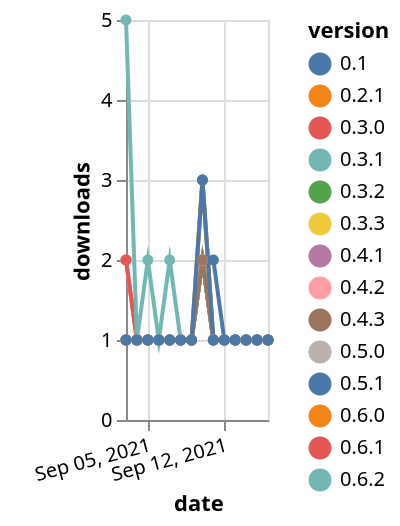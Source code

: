 {"$schema": "https://vega.github.io/schema/vega-lite/v5.json", "description": "A simple bar chart with embedded data.", "data": {"values": [{"date": "2021-09-03", "total": 222, "delta": 1, "version": "0.1"}, {"date": "2021-09-04", "total": 223, "delta": 1, "version": "0.1"}, {"date": "2021-09-05", "total": 224, "delta": 1, "version": "0.1"}, {"date": "2021-09-06", "total": 225, "delta": 1, "version": "0.1"}, {"date": "2021-09-07", "total": 226, "delta": 1, "version": "0.1"}, {"date": "2021-09-08", "total": 227, "delta": 1, "version": "0.1"}, {"date": "2021-09-09", "total": 228, "delta": 1, "version": "0.1"}, {"date": "2021-09-10", "total": 230, "delta": 2, "version": "0.1"}, {"date": "2021-09-11", "total": 232, "delta": 2, "version": "0.1"}, {"date": "2021-09-12", "total": 233, "delta": 1, "version": "0.1"}, {"date": "2021-09-13", "total": 234, "delta": 1, "version": "0.1"}, {"date": "2021-09-14", "total": 235, "delta": 1, "version": "0.1"}, {"date": "2021-09-15", "total": 236, "delta": 1, "version": "0.1"}, {"date": "2021-09-16", "total": 237, "delta": 1, "version": "0.1"}, {"date": "2021-09-03", "total": 210, "delta": 2, "version": "0.2.1"}, {"date": "2021-09-04", "total": 211, "delta": 1, "version": "0.2.1"}, {"date": "2021-09-05", "total": 212, "delta": 1, "version": "0.2.1"}, {"date": "2021-09-06", "total": 213, "delta": 1, "version": "0.2.1"}, {"date": "2021-09-07", "total": 214, "delta": 1, "version": "0.2.1"}, {"date": "2021-09-08", "total": 215, "delta": 1, "version": "0.2.1"}, {"date": "2021-09-09", "total": 216, "delta": 1, "version": "0.2.1"}, {"date": "2021-09-10", "total": 218, "delta": 2, "version": "0.2.1"}, {"date": "2021-09-11", "total": 219, "delta": 1, "version": "0.2.1"}, {"date": "2021-09-12", "total": 220, "delta": 1, "version": "0.2.1"}, {"date": "2021-09-13", "total": 221, "delta": 1, "version": "0.2.1"}, {"date": "2021-09-14", "total": 222, "delta": 1, "version": "0.2.1"}, {"date": "2021-09-15", "total": 223, "delta": 1, "version": "0.2.1"}, {"date": "2021-09-16", "total": 224, "delta": 1, "version": "0.2.1"}, {"date": "2021-09-03", "total": 145, "delta": 2, "version": "0.4.2"}, {"date": "2021-09-04", "total": 146, "delta": 1, "version": "0.4.2"}, {"date": "2021-09-05", "total": 147, "delta": 1, "version": "0.4.2"}, {"date": "2021-09-06", "total": 148, "delta": 1, "version": "0.4.2"}, {"date": "2021-09-07", "total": 149, "delta": 1, "version": "0.4.2"}, {"date": "2021-09-08", "total": 150, "delta": 1, "version": "0.4.2"}, {"date": "2021-09-09", "total": 151, "delta": 1, "version": "0.4.2"}, {"date": "2021-09-10", "total": 153, "delta": 2, "version": "0.4.2"}, {"date": "2021-09-11", "total": 154, "delta": 1, "version": "0.4.2"}, {"date": "2021-09-12", "total": 155, "delta": 1, "version": "0.4.2"}, {"date": "2021-09-13", "total": 156, "delta": 1, "version": "0.4.2"}, {"date": "2021-09-14", "total": 157, "delta": 1, "version": "0.4.2"}, {"date": "2021-09-15", "total": 158, "delta": 1, "version": "0.4.2"}, {"date": "2021-09-16", "total": 159, "delta": 1, "version": "0.4.2"}, {"date": "2021-09-03", "total": 154, "delta": 1, "version": "0.3.3"}, {"date": "2021-09-04", "total": 155, "delta": 1, "version": "0.3.3"}, {"date": "2021-09-05", "total": 156, "delta": 1, "version": "0.3.3"}, {"date": "2021-09-06", "total": 157, "delta": 1, "version": "0.3.3"}, {"date": "2021-09-07", "total": 158, "delta": 1, "version": "0.3.3"}, {"date": "2021-09-08", "total": 159, "delta": 1, "version": "0.3.3"}, {"date": "2021-09-09", "total": 160, "delta": 1, "version": "0.3.3"}, {"date": "2021-09-10", "total": 162, "delta": 2, "version": "0.3.3"}, {"date": "2021-09-11", "total": 163, "delta": 1, "version": "0.3.3"}, {"date": "2021-09-12", "total": 164, "delta": 1, "version": "0.3.3"}, {"date": "2021-09-13", "total": 165, "delta": 1, "version": "0.3.3"}, {"date": "2021-09-14", "total": 166, "delta": 1, "version": "0.3.3"}, {"date": "2021-09-15", "total": 167, "delta": 1, "version": "0.3.3"}, {"date": "2021-09-16", "total": 168, "delta": 1, "version": "0.3.3"}, {"date": "2021-09-03", "total": 106, "delta": 2, "version": "0.6.1"}, {"date": "2021-09-04", "total": 107, "delta": 1, "version": "0.6.1"}, {"date": "2021-09-05", "total": 108, "delta": 1, "version": "0.6.1"}, {"date": "2021-09-06", "total": 109, "delta": 1, "version": "0.6.1"}, {"date": "2021-09-07", "total": 110, "delta": 1, "version": "0.6.1"}, {"date": "2021-09-08", "total": 111, "delta": 1, "version": "0.6.1"}, {"date": "2021-09-09", "total": 112, "delta": 1, "version": "0.6.1"}, {"date": "2021-09-10", "total": 114, "delta": 2, "version": "0.6.1"}, {"date": "2021-09-11", "total": 115, "delta": 1, "version": "0.6.1"}, {"date": "2021-09-12", "total": 116, "delta": 1, "version": "0.6.1"}, {"date": "2021-09-13", "total": 117, "delta": 1, "version": "0.6.1"}, {"date": "2021-09-14", "total": 118, "delta": 1, "version": "0.6.1"}, {"date": "2021-09-15", "total": 119, "delta": 1, "version": "0.6.1"}, {"date": "2021-09-16", "total": 120, "delta": 1, "version": "0.6.1"}, {"date": "2021-09-03", "total": 164, "delta": 1, "version": "0.3.2"}, {"date": "2021-09-04", "total": 165, "delta": 1, "version": "0.3.2"}, {"date": "2021-09-05", "total": 166, "delta": 1, "version": "0.3.2"}, {"date": "2021-09-06", "total": 167, "delta": 1, "version": "0.3.2"}, {"date": "2021-09-07", "total": 168, "delta": 1, "version": "0.3.2"}, {"date": "2021-09-08", "total": 169, "delta": 1, "version": "0.3.2"}, {"date": "2021-09-09", "total": 170, "delta": 1, "version": "0.3.2"}, {"date": "2021-09-10", "total": 172, "delta": 2, "version": "0.3.2"}, {"date": "2021-09-11", "total": 173, "delta": 1, "version": "0.3.2"}, {"date": "2021-09-12", "total": 174, "delta": 1, "version": "0.3.2"}, {"date": "2021-09-13", "total": 175, "delta": 1, "version": "0.3.2"}, {"date": "2021-09-14", "total": 176, "delta": 1, "version": "0.3.2"}, {"date": "2021-09-15", "total": 177, "delta": 1, "version": "0.3.2"}, {"date": "2021-09-16", "total": 178, "delta": 1, "version": "0.3.2"}, {"date": "2021-09-03", "total": 165, "delta": 1, "version": "0.3.0"}, {"date": "2021-09-04", "total": 166, "delta": 1, "version": "0.3.0"}, {"date": "2021-09-05", "total": 167, "delta": 1, "version": "0.3.0"}, {"date": "2021-09-06", "total": 168, "delta": 1, "version": "0.3.0"}, {"date": "2021-09-07", "total": 169, "delta": 1, "version": "0.3.0"}, {"date": "2021-09-08", "total": 170, "delta": 1, "version": "0.3.0"}, {"date": "2021-09-09", "total": 171, "delta": 1, "version": "0.3.0"}, {"date": "2021-09-10", "total": 173, "delta": 2, "version": "0.3.0"}, {"date": "2021-09-11", "total": 174, "delta": 1, "version": "0.3.0"}, {"date": "2021-09-12", "total": 175, "delta": 1, "version": "0.3.0"}, {"date": "2021-09-13", "total": 176, "delta": 1, "version": "0.3.0"}, {"date": "2021-09-14", "total": 177, "delta": 1, "version": "0.3.0"}, {"date": "2021-09-15", "total": 178, "delta": 1, "version": "0.3.0"}, {"date": "2021-09-16", "total": 179, "delta": 1, "version": "0.3.0"}, {"date": "2021-09-03", "total": 43, "delta": 5, "version": "0.6.2"}, {"date": "2021-09-04", "total": 44, "delta": 1, "version": "0.6.2"}, {"date": "2021-09-05", "total": 46, "delta": 2, "version": "0.6.2"}, {"date": "2021-09-06", "total": 47, "delta": 1, "version": "0.6.2"}, {"date": "2021-09-07", "total": 49, "delta": 2, "version": "0.6.2"}, {"date": "2021-09-08", "total": 50, "delta": 1, "version": "0.6.2"}, {"date": "2021-09-09", "total": 51, "delta": 1, "version": "0.6.2"}, {"date": "2021-09-10", "total": 54, "delta": 3, "version": "0.6.2"}, {"date": "2021-09-11", "total": 55, "delta": 1, "version": "0.6.2"}, {"date": "2021-09-12", "total": 56, "delta": 1, "version": "0.6.2"}, {"date": "2021-09-13", "total": 57, "delta": 1, "version": "0.6.2"}, {"date": "2021-09-14", "total": 58, "delta": 1, "version": "0.6.2"}, {"date": "2021-09-15", "total": 59, "delta": 1, "version": "0.6.2"}, {"date": "2021-09-16", "total": 60, "delta": 1, "version": "0.6.2"}, {"date": "2021-09-03", "total": 162, "delta": 1, "version": "0.4.1"}, {"date": "2021-09-04", "total": 163, "delta": 1, "version": "0.4.1"}, {"date": "2021-09-05", "total": 164, "delta": 1, "version": "0.4.1"}, {"date": "2021-09-06", "total": 165, "delta": 1, "version": "0.4.1"}, {"date": "2021-09-07", "total": 166, "delta": 1, "version": "0.4.1"}, {"date": "2021-09-08", "total": 167, "delta": 1, "version": "0.4.1"}, {"date": "2021-09-09", "total": 168, "delta": 1, "version": "0.4.1"}, {"date": "2021-09-10", "total": 170, "delta": 2, "version": "0.4.1"}, {"date": "2021-09-11", "total": 171, "delta": 1, "version": "0.4.1"}, {"date": "2021-09-12", "total": 172, "delta": 1, "version": "0.4.1"}, {"date": "2021-09-13", "total": 173, "delta": 1, "version": "0.4.1"}, {"date": "2021-09-14", "total": 174, "delta": 1, "version": "0.4.1"}, {"date": "2021-09-15", "total": 175, "delta": 1, "version": "0.4.1"}, {"date": "2021-09-16", "total": 176, "delta": 1, "version": "0.4.1"}, {"date": "2021-09-03", "total": 160, "delta": 1, "version": "0.6.0"}, {"date": "2021-09-04", "total": 161, "delta": 1, "version": "0.6.0"}, {"date": "2021-09-05", "total": 162, "delta": 1, "version": "0.6.0"}, {"date": "2021-09-06", "total": 163, "delta": 1, "version": "0.6.0"}, {"date": "2021-09-07", "total": 164, "delta": 1, "version": "0.6.0"}, {"date": "2021-09-08", "total": 165, "delta": 1, "version": "0.6.0"}, {"date": "2021-09-09", "total": 166, "delta": 1, "version": "0.6.0"}, {"date": "2021-09-10", "total": 169, "delta": 3, "version": "0.6.0"}, {"date": "2021-09-11", "total": 170, "delta": 1, "version": "0.6.0"}, {"date": "2021-09-12", "total": 171, "delta": 1, "version": "0.6.0"}, {"date": "2021-09-13", "total": 172, "delta": 1, "version": "0.6.0"}, {"date": "2021-09-14", "total": 173, "delta": 1, "version": "0.6.0"}, {"date": "2021-09-15", "total": 174, "delta": 1, "version": "0.6.0"}, {"date": "2021-09-16", "total": 175, "delta": 1, "version": "0.6.0"}, {"date": "2021-09-03", "total": 137, "delta": 1, "version": "0.5.0"}, {"date": "2021-09-04", "total": 138, "delta": 1, "version": "0.5.0"}, {"date": "2021-09-05", "total": 139, "delta": 1, "version": "0.5.0"}, {"date": "2021-09-06", "total": 140, "delta": 1, "version": "0.5.0"}, {"date": "2021-09-07", "total": 141, "delta": 1, "version": "0.5.0"}, {"date": "2021-09-08", "total": 142, "delta": 1, "version": "0.5.0"}, {"date": "2021-09-09", "total": 143, "delta": 1, "version": "0.5.0"}, {"date": "2021-09-10", "total": 145, "delta": 2, "version": "0.5.0"}, {"date": "2021-09-11", "total": 146, "delta": 1, "version": "0.5.0"}, {"date": "2021-09-12", "total": 147, "delta": 1, "version": "0.5.0"}, {"date": "2021-09-13", "total": 148, "delta": 1, "version": "0.5.0"}, {"date": "2021-09-14", "total": 149, "delta": 1, "version": "0.5.0"}, {"date": "2021-09-15", "total": 150, "delta": 1, "version": "0.5.0"}, {"date": "2021-09-16", "total": 151, "delta": 1, "version": "0.5.0"}, {"date": "2021-09-03", "total": 167, "delta": 1, "version": "0.3.1"}, {"date": "2021-09-04", "total": 168, "delta": 1, "version": "0.3.1"}, {"date": "2021-09-05", "total": 169, "delta": 1, "version": "0.3.1"}, {"date": "2021-09-06", "total": 170, "delta": 1, "version": "0.3.1"}, {"date": "2021-09-07", "total": 171, "delta": 1, "version": "0.3.1"}, {"date": "2021-09-08", "total": 172, "delta": 1, "version": "0.3.1"}, {"date": "2021-09-09", "total": 173, "delta": 1, "version": "0.3.1"}, {"date": "2021-09-10", "total": 175, "delta": 2, "version": "0.3.1"}, {"date": "2021-09-11", "total": 176, "delta": 1, "version": "0.3.1"}, {"date": "2021-09-12", "total": 177, "delta": 1, "version": "0.3.1"}, {"date": "2021-09-13", "total": 178, "delta": 1, "version": "0.3.1"}, {"date": "2021-09-14", "total": 179, "delta": 1, "version": "0.3.1"}, {"date": "2021-09-15", "total": 180, "delta": 1, "version": "0.3.1"}, {"date": "2021-09-16", "total": 181, "delta": 1, "version": "0.3.1"}, {"date": "2021-09-03", "total": 142, "delta": 1, "version": "0.4.3"}, {"date": "2021-09-04", "total": 143, "delta": 1, "version": "0.4.3"}, {"date": "2021-09-05", "total": 144, "delta": 1, "version": "0.4.3"}, {"date": "2021-09-06", "total": 145, "delta": 1, "version": "0.4.3"}, {"date": "2021-09-07", "total": 146, "delta": 1, "version": "0.4.3"}, {"date": "2021-09-08", "total": 147, "delta": 1, "version": "0.4.3"}, {"date": "2021-09-09", "total": 148, "delta": 1, "version": "0.4.3"}, {"date": "2021-09-10", "total": 150, "delta": 2, "version": "0.4.3"}, {"date": "2021-09-11", "total": 151, "delta": 1, "version": "0.4.3"}, {"date": "2021-09-12", "total": 152, "delta": 1, "version": "0.4.3"}, {"date": "2021-09-13", "total": 153, "delta": 1, "version": "0.4.3"}, {"date": "2021-09-14", "total": 154, "delta": 1, "version": "0.4.3"}, {"date": "2021-09-15", "total": 155, "delta": 1, "version": "0.4.3"}, {"date": "2021-09-16", "total": 156, "delta": 1, "version": "0.4.3"}, {"date": "2021-09-03", "total": 179, "delta": 1, "version": "0.5.1"}, {"date": "2021-09-04", "total": 180, "delta": 1, "version": "0.5.1"}, {"date": "2021-09-05", "total": 181, "delta": 1, "version": "0.5.1"}, {"date": "2021-09-06", "total": 182, "delta": 1, "version": "0.5.1"}, {"date": "2021-09-07", "total": 183, "delta": 1, "version": "0.5.1"}, {"date": "2021-09-08", "total": 184, "delta": 1, "version": "0.5.1"}, {"date": "2021-09-09", "total": 185, "delta": 1, "version": "0.5.1"}, {"date": "2021-09-10", "total": 188, "delta": 3, "version": "0.5.1"}, {"date": "2021-09-11", "total": 189, "delta": 1, "version": "0.5.1"}, {"date": "2021-09-12", "total": 190, "delta": 1, "version": "0.5.1"}, {"date": "2021-09-13", "total": 191, "delta": 1, "version": "0.5.1"}, {"date": "2021-09-14", "total": 192, "delta": 1, "version": "0.5.1"}, {"date": "2021-09-15", "total": 193, "delta": 1, "version": "0.5.1"}, {"date": "2021-09-16", "total": 194, "delta": 1, "version": "0.5.1"}]}, "width": "container", "mark": {"type": "line", "point": {"filled": true}}, "encoding": {"x": {"field": "date", "type": "temporal", "timeUnit": "yearmonthdate", "title": "date", "axis": {"labelAngle": -15}}, "y": {"field": "delta", "type": "quantitative", "title": "downloads"}, "color": {"field": "version", "type": "nominal"}, "tooltip": {"field": "delta"}}}